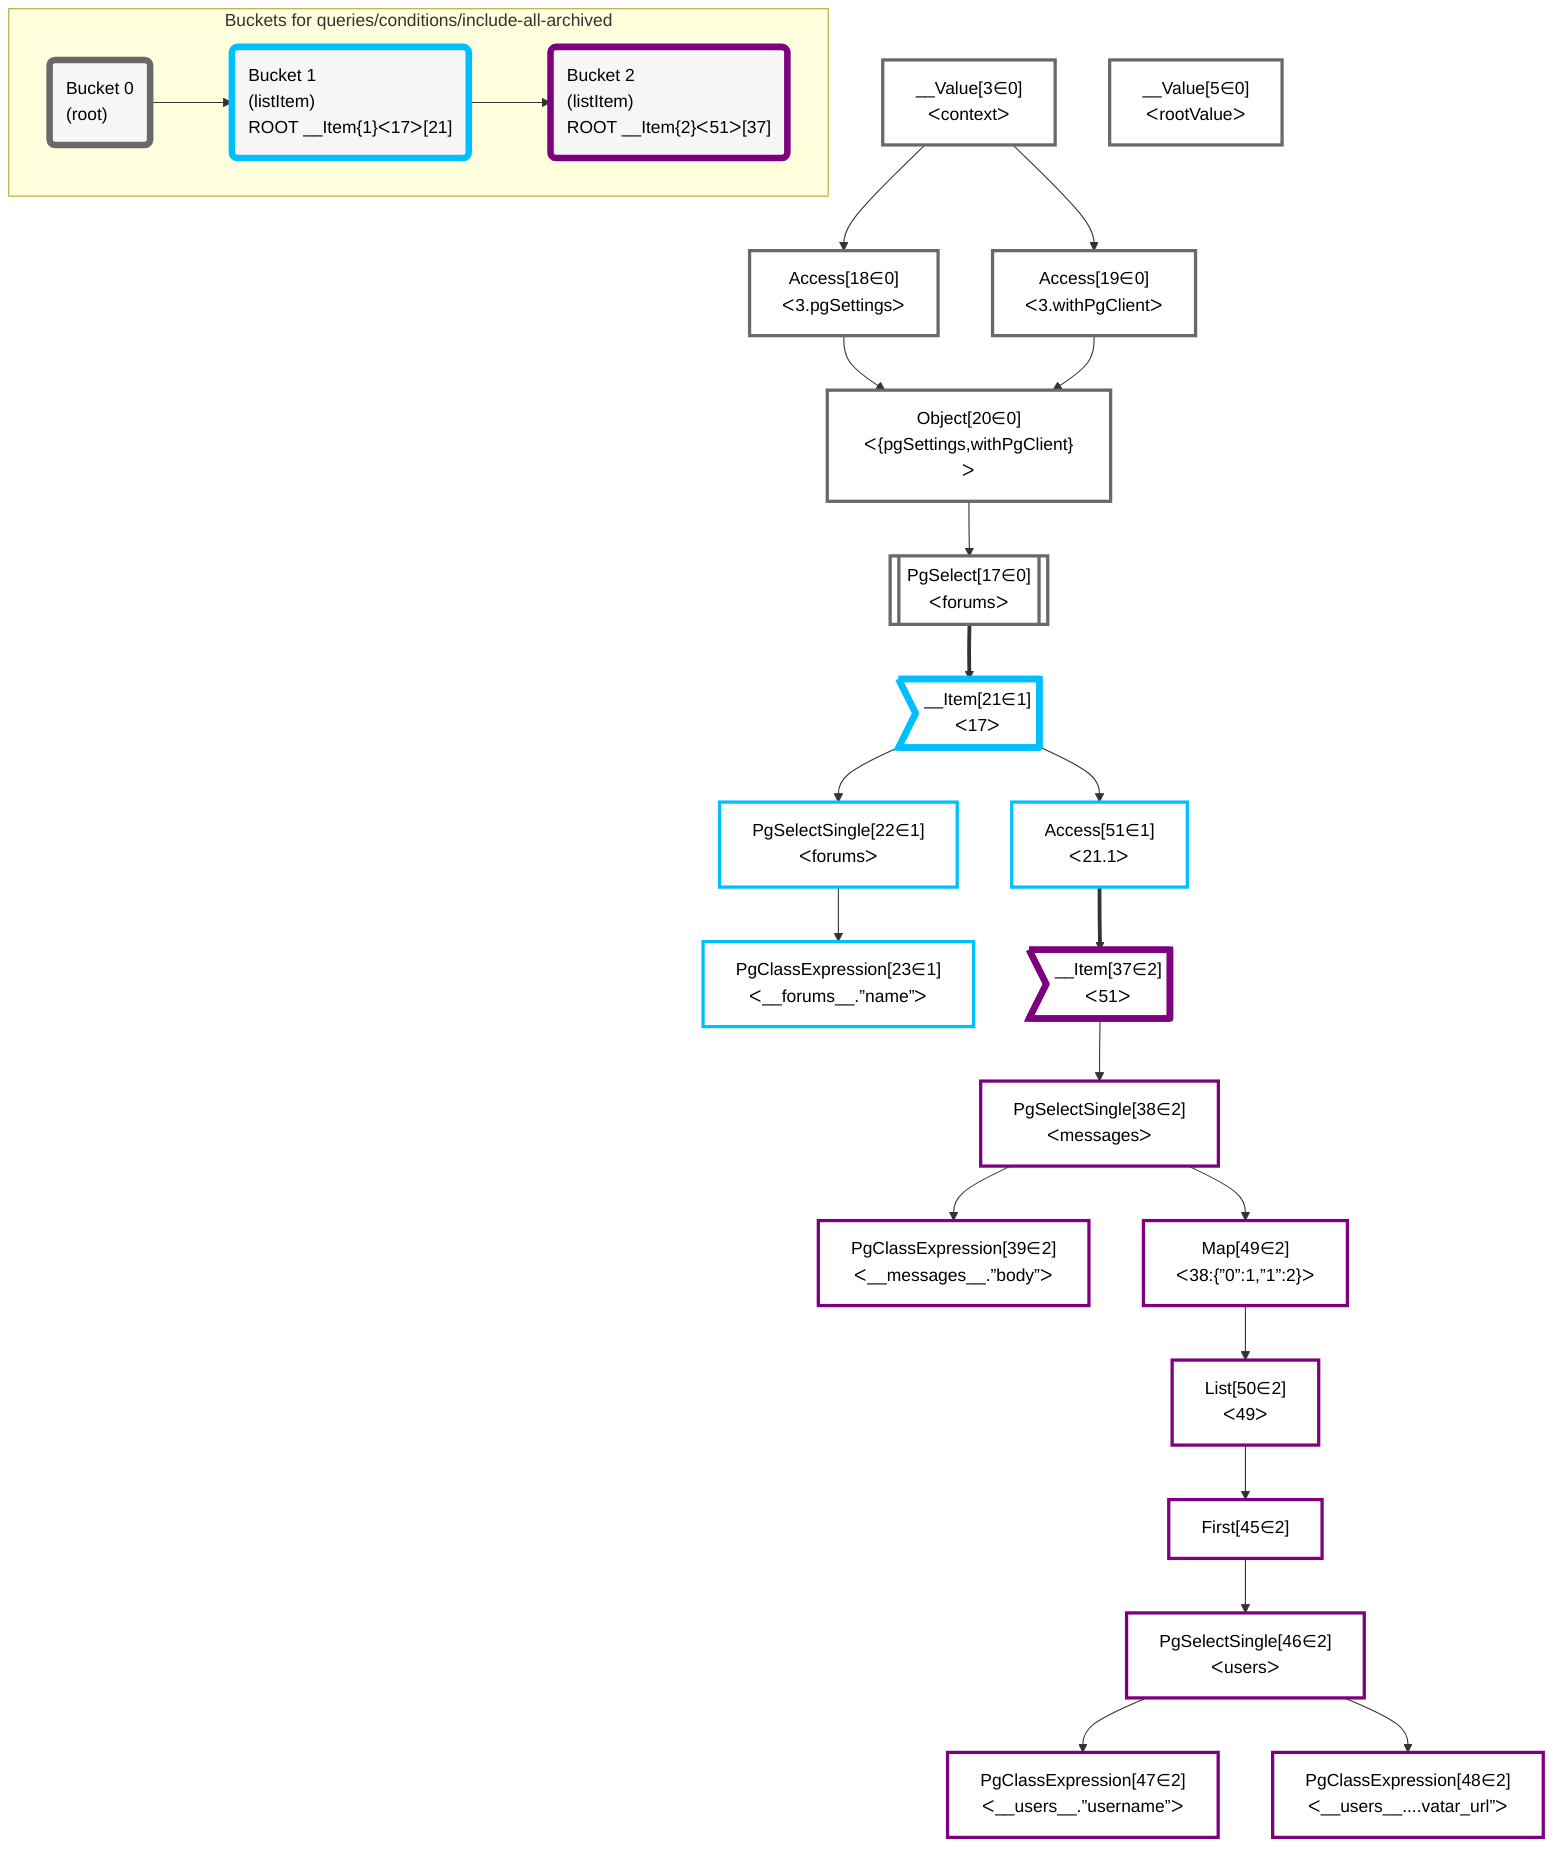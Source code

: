 graph TD
    classDef path fill:#eee,stroke:#000,color:#000
    classDef plan fill:#fff,stroke-width:3px,color:#000
    classDef itemplan fill:#fff,stroke-width:6px,color:#000
    classDef sideeffectplan fill:#f00,stroke-width:6px,color:#000
    classDef bucket fill:#f6f6f6,color:#000,stroke-width:6px,text-align:left


    %% define steps
    __Value3["__Value[3∈0]<br />ᐸcontextᐳ"]:::plan
    __Value5["__Value[5∈0]<br />ᐸrootValueᐳ"]:::plan
    Access18["Access[18∈0]<br />ᐸ3.pgSettingsᐳ"]:::plan
    Access19["Access[19∈0]<br />ᐸ3.withPgClientᐳ"]:::plan
    Object20["Object[20∈0]<br />ᐸ{pgSettings,withPgClient}ᐳ"]:::plan
    PgSelect17[["PgSelect[17∈0]<br />ᐸforumsᐳ"]]:::plan
    __Item21>"__Item[21∈1]<br />ᐸ17ᐳ"]:::itemplan
    PgSelectSingle22["PgSelectSingle[22∈1]<br />ᐸforumsᐳ"]:::plan
    PgClassExpression23["PgClassExpression[23∈1]<br />ᐸ__forums__.”name”ᐳ"]:::plan
    Access51["Access[51∈1]<br />ᐸ21.1ᐳ"]:::plan
    __Item37>"__Item[37∈2]<br />ᐸ51ᐳ"]:::itemplan
    PgSelectSingle38["PgSelectSingle[38∈2]<br />ᐸmessagesᐳ"]:::plan
    PgClassExpression39["PgClassExpression[39∈2]<br />ᐸ__messages__.”body”ᐳ"]:::plan
    Map49["Map[49∈2]<br />ᐸ38:{”0”:1,”1”:2}ᐳ"]:::plan
    List50["List[50∈2]<br />ᐸ49ᐳ"]:::plan
    First45["First[45∈2]"]:::plan
    PgSelectSingle46["PgSelectSingle[46∈2]<br />ᐸusersᐳ"]:::plan
    PgClassExpression47["PgClassExpression[47∈2]<br />ᐸ__users__.”username”ᐳ"]:::plan
    PgClassExpression48["PgClassExpression[48∈2]<br />ᐸ__users__....vatar_url”ᐳ"]:::plan

    %% plan dependencies
    __Value3 --> Access18
    __Value3 --> Access19
    Access18 & Access19 --> Object20
    Object20 --> PgSelect17
    PgSelect17 ==> __Item21
    __Item21 --> PgSelectSingle22
    PgSelectSingle22 --> PgClassExpression23
    __Item21 --> Access51
    Access51 ==> __Item37
    __Item37 --> PgSelectSingle38
    PgSelectSingle38 --> PgClassExpression39
    PgSelectSingle38 --> Map49
    Map49 --> List50
    List50 --> First45
    First45 --> PgSelectSingle46
    PgSelectSingle46 --> PgClassExpression47
    PgSelectSingle46 --> PgClassExpression48

    subgraph "Buckets for queries/conditions/include-all-archived"
    Bucket0("Bucket 0<br />(root)"):::bucket
    classDef bucket0 stroke:#696969
    class Bucket0,__Value3,__Value5,PgSelect17,Access18,Access19,Object20 bucket0
    Bucket1("Bucket 1<br />(listItem)<br />ROOT __Item{1}ᐸ17ᐳ[21]"):::bucket
    classDef bucket1 stroke:#00bfff
    class Bucket1,__Item21,PgSelectSingle22,PgClassExpression23,Access51 bucket1
    Bucket2("Bucket 2<br />(listItem)<br />ROOT __Item{2}ᐸ51ᐳ[37]"):::bucket
    classDef bucket2 stroke:#7f007f
    class Bucket2,__Item37,PgSelectSingle38,PgClassExpression39,First45,PgSelectSingle46,PgClassExpression47,PgClassExpression48,Map49,List50 bucket2
    Bucket0 --> Bucket1
    Bucket1 --> Bucket2
    end